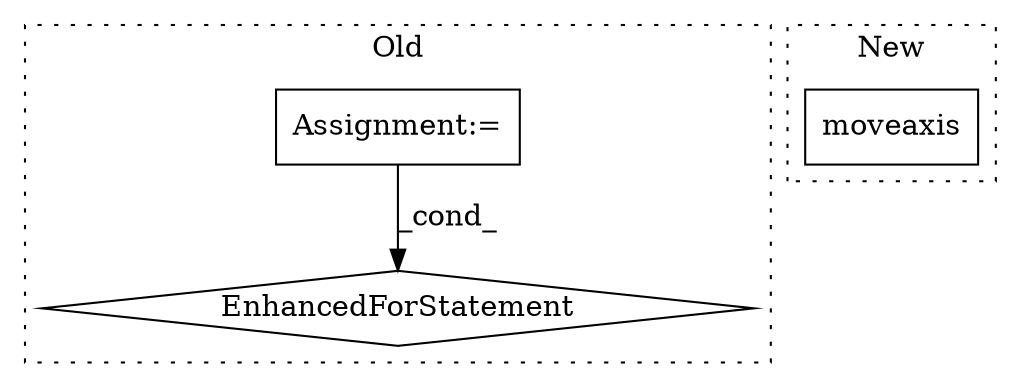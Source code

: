 digraph G {
subgraph cluster0 {
1 [label="EnhancedForStatement" a="70" s="1342,1448" l="57,2" shape="diamond"];
3 [label="Assignment:=" a="7" s="1342,1448" l="57,2" shape="box"];
label = "Old";
style="dotted";
}
subgraph cluster1 {
2 [label="moveaxis" a="32" s="1262,1295" l="9,1" shape="box"];
label = "New";
style="dotted";
}
3 -> 1 [label="_cond_"];
}